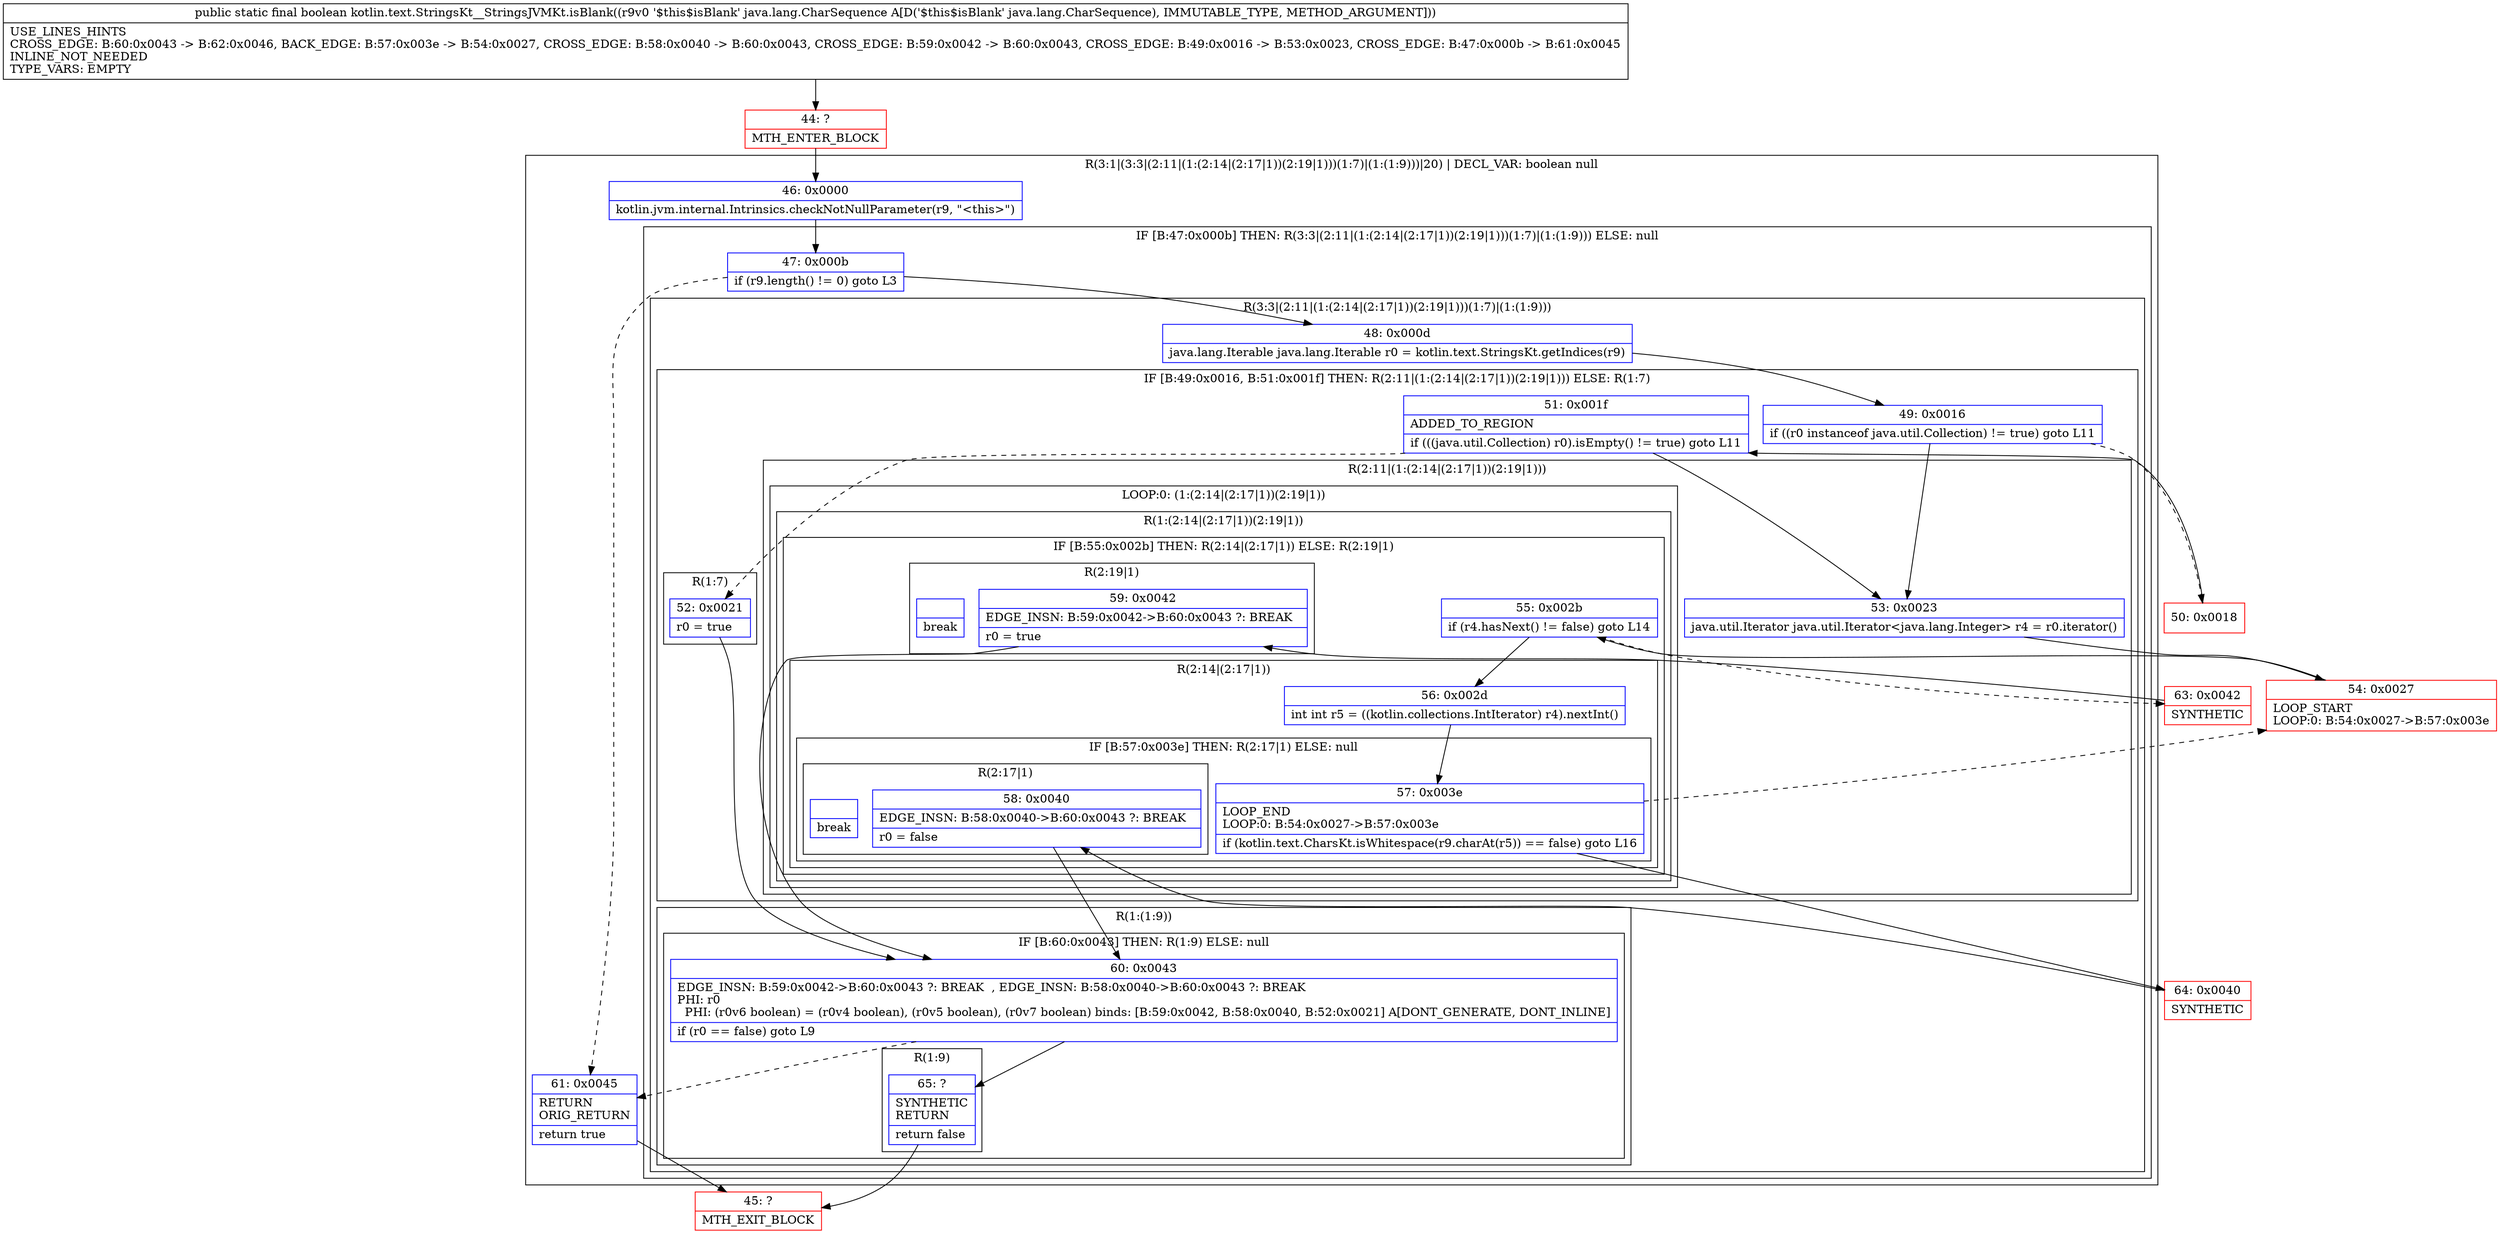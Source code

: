 digraph "CFG forkotlin.text.StringsKt__StringsJVMKt.isBlank(Ljava\/lang\/CharSequence;)Z" {
subgraph cluster_Region_677947538 {
label = "R(3:1|(3:3|(2:11|(1:(2:14|(2:17|1))(2:19|1)))(1:7)|(1:(1:9)))|20) | DECL_VAR: boolean null\l";
node [shape=record,color=blue];
Node_46 [shape=record,label="{46\:\ 0x0000|kotlin.jvm.internal.Intrinsics.checkNotNullParameter(r9, \"\<this\>\")\l}"];
subgraph cluster_IfRegion_1007755841 {
label = "IF [B:47:0x000b] THEN: R(3:3|(2:11|(1:(2:14|(2:17|1))(2:19|1)))(1:7)|(1:(1:9))) ELSE: null";
node [shape=record,color=blue];
Node_47 [shape=record,label="{47\:\ 0x000b|if (r9.length() != 0) goto L3\l}"];
subgraph cluster_Region_267461302 {
label = "R(3:3|(2:11|(1:(2:14|(2:17|1))(2:19|1)))(1:7)|(1:(1:9)))";
node [shape=record,color=blue];
Node_48 [shape=record,label="{48\:\ 0x000d|java.lang.Iterable java.lang.Iterable r0 = kotlin.text.StringsKt.getIndices(r9)\l}"];
subgraph cluster_IfRegion_1182606248 {
label = "IF [B:49:0x0016, B:51:0x001f] THEN: R(2:11|(1:(2:14|(2:17|1))(2:19|1))) ELSE: R(1:7)";
node [shape=record,color=blue];
Node_49 [shape=record,label="{49\:\ 0x0016|if ((r0 instanceof java.util.Collection) != true) goto L11\l}"];
Node_51 [shape=record,label="{51\:\ 0x001f|ADDED_TO_REGION\l|if (((java.util.Collection) r0).isEmpty() != true) goto L11\l}"];
subgraph cluster_Region_1495184468 {
label = "R(2:11|(1:(2:14|(2:17|1))(2:19|1)))";
node [shape=record,color=blue];
Node_53 [shape=record,label="{53\:\ 0x0023|java.util.Iterator java.util.Iterator\<java.lang.Integer\> r4 = r0.iterator()\l}"];
subgraph cluster_LoopRegion_1294410847 {
label = "LOOP:0: (1:(2:14|(2:17|1))(2:19|1))";
node [shape=record,color=blue];
subgraph cluster_Region_678808920 {
label = "R(1:(2:14|(2:17|1))(2:19|1))";
node [shape=record,color=blue];
subgraph cluster_IfRegion_1090856300 {
label = "IF [B:55:0x002b] THEN: R(2:14|(2:17|1)) ELSE: R(2:19|1)";
node [shape=record,color=blue];
Node_55 [shape=record,label="{55\:\ 0x002b|if (r4.hasNext() != false) goto L14\l}"];
subgraph cluster_Region_1197955944 {
label = "R(2:14|(2:17|1))";
node [shape=record,color=blue];
Node_56 [shape=record,label="{56\:\ 0x002d|int int r5 = ((kotlin.collections.IntIterator) r4).nextInt()\l}"];
subgraph cluster_IfRegion_1371481160 {
label = "IF [B:57:0x003e] THEN: R(2:17|1) ELSE: null";
node [shape=record,color=blue];
Node_57 [shape=record,label="{57\:\ 0x003e|LOOP_END\lLOOP:0: B:54:0x0027\-\>B:57:0x003e\l|if (kotlin.text.CharsKt.isWhitespace(r9.charAt(r5)) == false) goto L16\l}"];
subgraph cluster_Region_1152967962 {
label = "R(2:17|1)";
node [shape=record,color=blue];
Node_58 [shape=record,label="{58\:\ 0x0040|EDGE_INSN: B:58:0x0040\-\>B:60:0x0043 ?: BREAK  \l|r0 = false\l}"];
Node_InsnContainer_1169480956 [shape=record,label="{|break\l}"];
}
}
}
subgraph cluster_Region_1755856975 {
label = "R(2:19|1)";
node [shape=record,color=blue];
Node_59 [shape=record,label="{59\:\ 0x0042|EDGE_INSN: B:59:0x0042\-\>B:60:0x0043 ?: BREAK  \l|r0 = true\l}"];
Node_InsnContainer_1879239969 [shape=record,label="{|break\l}"];
}
}
}
}
}
subgraph cluster_Region_754882212 {
label = "R(1:7)";
node [shape=record,color=blue];
Node_52 [shape=record,label="{52\:\ 0x0021|r0 = true\l}"];
}
}
subgraph cluster_Region_83049122 {
label = "R(1:(1:9))";
node [shape=record,color=blue];
subgraph cluster_IfRegion_40515689 {
label = "IF [B:60:0x0043] THEN: R(1:9) ELSE: null";
node [shape=record,color=blue];
Node_60 [shape=record,label="{60\:\ 0x0043|EDGE_INSN: B:59:0x0042\-\>B:60:0x0043 ?: BREAK  , EDGE_INSN: B:58:0x0040\-\>B:60:0x0043 ?: BREAK  \lPHI: r0 \l  PHI: (r0v6 boolean) = (r0v4 boolean), (r0v5 boolean), (r0v7 boolean) binds: [B:59:0x0042, B:58:0x0040, B:52:0x0021] A[DONT_GENERATE, DONT_INLINE]\l|if (r0 == false) goto L9\l}"];
subgraph cluster_Region_1633310692 {
label = "R(1:9)";
node [shape=record,color=blue];
Node_65 [shape=record,label="{65\:\ ?|SYNTHETIC\lRETURN\l|return false\l}"];
}
}
}
}
}
Node_61 [shape=record,label="{61\:\ 0x0045|RETURN\lORIG_RETURN\l|return true\l}"];
}
Node_44 [shape=record,color=red,label="{44\:\ ?|MTH_ENTER_BLOCK\l}"];
Node_50 [shape=record,color=red,label="{50\:\ 0x0018}"];
Node_45 [shape=record,color=red,label="{45\:\ ?|MTH_EXIT_BLOCK\l}"];
Node_54 [shape=record,color=red,label="{54\:\ 0x0027|LOOP_START\lLOOP:0: B:54:0x0027\-\>B:57:0x003e\l}"];
Node_64 [shape=record,color=red,label="{64\:\ 0x0040|SYNTHETIC\l}"];
Node_63 [shape=record,color=red,label="{63\:\ 0x0042|SYNTHETIC\l}"];
MethodNode[shape=record,label="{public static final boolean kotlin.text.StringsKt__StringsJVMKt.isBlank((r9v0 '$this$isBlank' java.lang.CharSequence A[D('$this$isBlank' java.lang.CharSequence), IMMUTABLE_TYPE, METHOD_ARGUMENT]))  | USE_LINES_HINTS\lCROSS_EDGE: B:60:0x0043 \-\> B:62:0x0046, BACK_EDGE: B:57:0x003e \-\> B:54:0x0027, CROSS_EDGE: B:58:0x0040 \-\> B:60:0x0043, CROSS_EDGE: B:59:0x0042 \-\> B:60:0x0043, CROSS_EDGE: B:49:0x0016 \-\> B:53:0x0023, CROSS_EDGE: B:47:0x000b \-\> B:61:0x0045\lINLINE_NOT_NEEDED\lTYPE_VARS: EMPTY\l}"];
MethodNode -> Node_44;Node_46 -> Node_47;
Node_47 -> Node_48;
Node_47 -> Node_61[style=dashed];
Node_48 -> Node_49;
Node_49 -> Node_50[style=dashed];
Node_49 -> Node_53;
Node_51 -> Node_52[style=dashed];
Node_51 -> Node_53;
Node_53 -> Node_54;
Node_55 -> Node_56;
Node_55 -> Node_63[style=dashed];
Node_56 -> Node_57;
Node_57 -> Node_54[style=dashed];
Node_57 -> Node_64;
Node_58 -> Node_60;
Node_59 -> Node_60;
Node_52 -> Node_60;
Node_60 -> Node_61[style=dashed];
Node_60 -> Node_65;
Node_65 -> Node_45;
Node_61 -> Node_45;
Node_44 -> Node_46;
Node_50 -> Node_51;
Node_54 -> Node_55;
Node_64 -> Node_58;
Node_63 -> Node_59;
}

